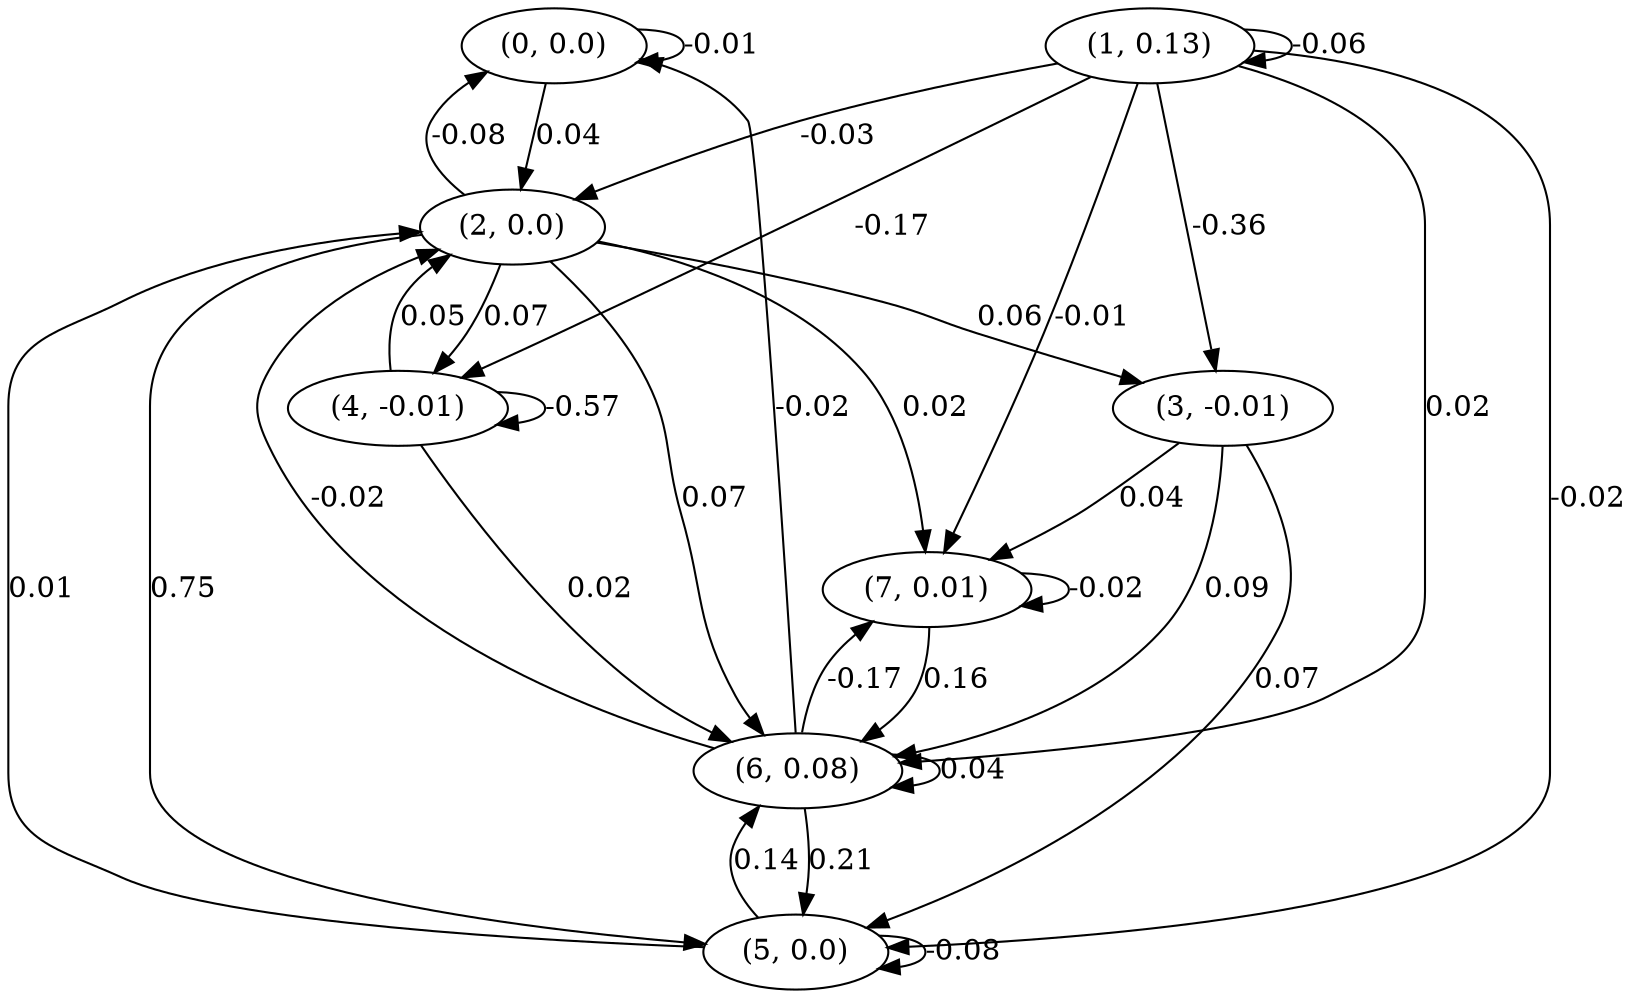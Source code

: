 digraph {
    0 [ label = "(0, 0.0)" ]
    1 [ label = "(1, 0.13)" ]
    2 [ label = "(2, 0.0)" ]
    3 [ label = "(3, -0.01)" ]
    4 [ label = "(4, -0.01)" ]
    5 [ label = "(5, 0.0)" ]
    6 [ label = "(6, 0.08)" ]
    7 [ label = "(7, 0.01)" ]
    0 -> 0 [ label = "-0.01" ]
    1 -> 1 [ label = "-0.06" ]
    4 -> 4 [ label = "-0.57" ]
    5 -> 5 [ label = "-0.08" ]
    6 -> 6 [ label = "0.04" ]
    7 -> 7 [ label = "-0.02" ]
    2 -> 0 [ label = "-0.08" ]
    6 -> 0 [ label = "-0.02" ]
    0 -> 2 [ label = "0.04" ]
    1 -> 2 [ label = "-0.03" ]
    4 -> 2 [ label = "0.05" ]
    5 -> 2 [ label = "0.01" ]
    6 -> 2 [ label = "-0.02" ]
    1 -> 3 [ label = "-0.36" ]
    2 -> 3 [ label = "0.06" ]
    1 -> 4 [ label = "-0.17" ]
    2 -> 4 [ label = "0.07" ]
    1 -> 5 [ label = "-0.02" ]
    2 -> 5 [ label = "0.75" ]
    3 -> 5 [ label = "0.07" ]
    6 -> 5 [ label = "0.21" ]
    1 -> 6 [ label = "0.02" ]
    2 -> 6 [ label = "0.07" ]
    3 -> 6 [ label = "0.09" ]
    4 -> 6 [ label = "0.02" ]
    5 -> 6 [ label = "0.14" ]
    7 -> 6 [ label = "0.16" ]
    1 -> 7 [ label = "-0.01" ]
    2 -> 7 [ label = "0.02" ]
    3 -> 7 [ label = "0.04" ]
    6 -> 7 [ label = "-0.17" ]
}

